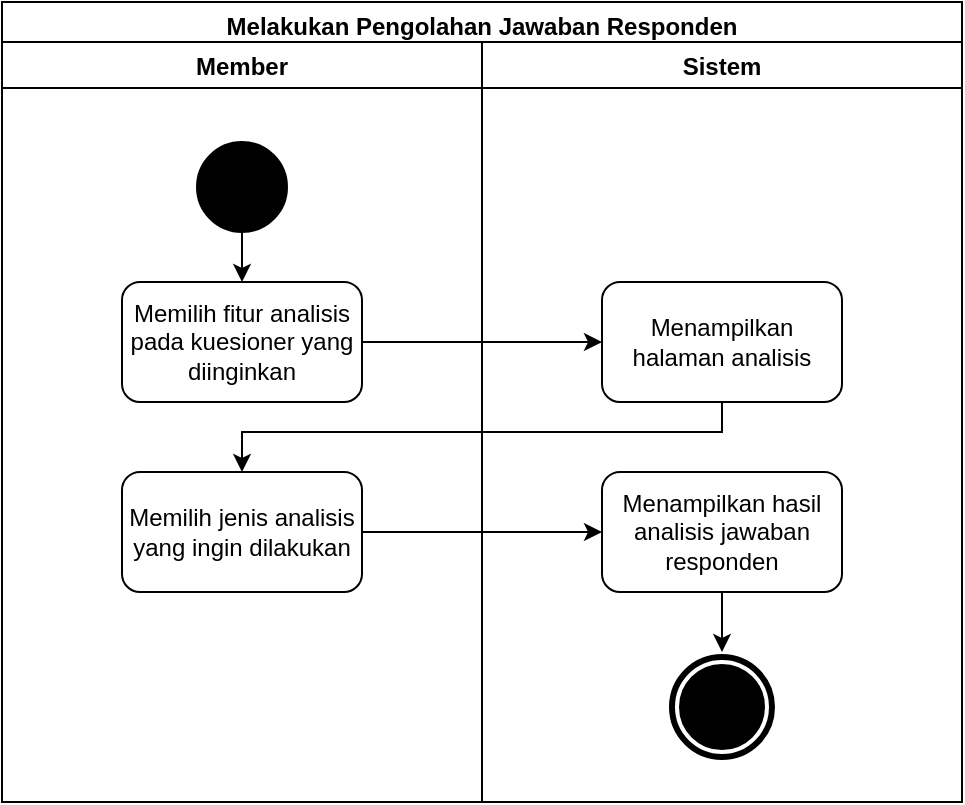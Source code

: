 <mxfile version="20.0.0" type="device"><diagram id="prtHgNgQTEPvFCAcTncT" name="Page-1"><mxGraphModel dx="1038" dy="489" grid="1" gridSize="10" guides="1" tooltips="1" connect="1" arrows="1" fold="1" page="1" pageScale="1" pageWidth="827" pageHeight="1169" math="0" shadow="0"><root><mxCell id="0"/><mxCell id="1" parent="0"/><mxCell id="xOL2CaStUpzWwHvCU3t6-1" value="Melakukan Pengolahan Jawaban Responden" style="swimlane;fillColor=none;" parent="1" vertex="1"><mxGeometry x="240" y="60" width="480" height="400" as="geometry"/></mxCell><mxCell id="xOL2CaStUpzWwHvCU3t6-3" value="Member" style="swimlane;" parent="xOL2CaStUpzWwHvCU3t6-1" vertex="1"><mxGeometry y="20" width="240" height="380" as="geometry"/></mxCell><mxCell id="hdx76Tf_b2Ee3Ut5rywY-1" style="edgeStyle=orthogonalEdgeStyle;rounded=0;orthogonalLoop=1;jettySize=auto;html=1;" edge="1" parent="xOL2CaStUpzWwHvCU3t6-3" source="xOL2CaStUpzWwHvCU3t6-4" target="VyShVdEr0SDdoSQeUqbu-1"><mxGeometry relative="1" as="geometry"/></mxCell><mxCell id="xOL2CaStUpzWwHvCU3t6-4" value="" style="ellipse;whiteSpace=wrap;html=1;aspect=fixed;fillColor=#000000;" parent="xOL2CaStUpzWwHvCU3t6-3" vertex="1"><mxGeometry x="97.5" y="50" width="45" height="45" as="geometry"/></mxCell><mxCell id="VyShVdEr0SDdoSQeUqbu-1" value="Memilih fitur analisis pada kuesioner yang diinginkan" style="rounded=1;whiteSpace=wrap;html=1;fillColor=none;" parent="xOL2CaStUpzWwHvCU3t6-3" vertex="1"><mxGeometry x="60" y="120" width="120" height="60" as="geometry"/></mxCell><mxCell id="GaibmgL6IWBTy7JYk4WF-2" value="Memilih jenis analisis yang ingin dilakukan" style="rounded=1;whiteSpace=wrap;html=1;fillColor=none;" parent="xOL2CaStUpzWwHvCU3t6-3" vertex="1"><mxGeometry x="60" y="215" width="120" height="60" as="geometry"/></mxCell><mxCell id="xOL2CaStUpzWwHvCU3t6-2" value="Sistem" style="swimlane;" parent="xOL2CaStUpzWwHvCU3t6-1" vertex="1"><mxGeometry x="240" y="20" width="240" height="380" as="geometry"/></mxCell><mxCell id="5Nsrx53wcg7sP6to55Np-2" value="Menampilkan halaman analisis" style="rounded=1;whiteSpace=wrap;html=1;fillColor=none;" parent="xOL2CaStUpzWwHvCU3t6-2" vertex="1"><mxGeometry x="60" y="120" width="120" height="60" as="geometry"/></mxCell><mxCell id="GaibmgL6IWBTy7JYk4WF-4" value="Menampilkan hasil analisis jawaban responden" style="rounded=1;whiteSpace=wrap;html=1;fillColor=none;" parent="xOL2CaStUpzWwHvCU3t6-2" vertex="1"><mxGeometry x="60" y="215" width="120" height="60" as="geometry"/></mxCell><mxCell id="5Nsrx53wcg7sP6to55Np-3" style="edgeStyle=orthogonalEdgeStyle;rounded=0;orthogonalLoop=1;jettySize=auto;html=1;entryX=0;entryY=0.5;entryDx=0;entryDy=0;" parent="xOL2CaStUpzWwHvCU3t6-1" source="VyShVdEr0SDdoSQeUqbu-1" target="5Nsrx53wcg7sP6to55Np-2" edge="1"><mxGeometry relative="1" as="geometry"/></mxCell><mxCell id="GaibmgL6IWBTy7JYk4WF-3" style="edgeStyle=orthogonalEdgeStyle;rounded=0;orthogonalLoop=1;jettySize=auto;html=1;" parent="xOL2CaStUpzWwHvCU3t6-1" source="5Nsrx53wcg7sP6to55Np-2" target="GaibmgL6IWBTy7JYk4WF-2" edge="1"><mxGeometry relative="1" as="geometry"><Array as="points"><mxPoint x="360" y="215"/><mxPoint x="120" y="215"/></Array></mxGeometry></mxCell><mxCell id="GaibmgL6IWBTy7JYk4WF-5" style="edgeStyle=orthogonalEdgeStyle;rounded=0;orthogonalLoop=1;jettySize=auto;html=1;" parent="xOL2CaStUpzWwHvCU3t6-1" source="GaibmgL6IWBTy7JYk4WF-2" target="GaibmgL6IWBTy7JYk4WF-4" edge="1"><mxGeometry relative="1" as="geometry"/></mxCell><mxCell id="xOL2CaStUpzWwHvCU3t6-19" value="" style="ellipse;shape=doubleEllipse;whiteSpace=wrap;html=1;aspect=fixed;fillColor=#000000;strokeColor=#FFFFFF;strokeWidth=2;" parent="1" vertex="1"><mxGeometry x="572.5" y="385" width="55" height="55" as="geometry"/></mxCell><mxCell id="GaibmgL6IWBTy7JYk4WF-6" style="edgeStyle=orthogonalEdgeStyle;rounded=0;orthogonalLoop=1;jettySize=auto;html=1;" parent="1" source="GaibmgL6IWBTy7JYk4WF-4" target="xOL2CaStUpzWwHvCU3t6-19" edge="1"><mxGeometry relative="1" as="geometry"/></mxCell></root></mxGraphModel></diagram></mxfile>